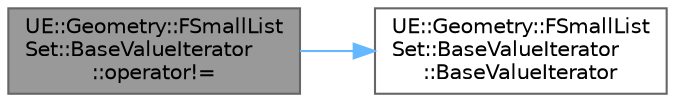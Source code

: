 digraph "UE::Geometry::FSmallListSet::BaseValueIterator::operator!="
{
 // INTERACTIVE_SVG=YES
 // LATEX_PDF_SIZE
  bgcolor="transparent";
  edge [fontname=Helvetica,fontsize=10,labelfontname=Helvetica,labelfontsize=10];
  node [fontname=Helvetica,fontsize=10,shape=box,height=0.2,width=0.4];
  rankdir="LR";
  Node1 [id="Node000001",label="UE::Geometry::FSmallList\lSet::BaseValueIterator\l::operator!=",height=0.2,width=0.4,color="gray40", fillcolor="grey60", style="filled", fontcolor="black",tooltip=" "];
  Node1 -> Node2 [id="edge1_Node000001_Node000002",color="steelblue1",style="solid",tooltip=" "];
  Node2 [id="Node000002",label="UE::Geometry::FSmallList\lSet::BaseValueIterator\l::BaseValueIterator",height=0.2,width=0.4,color="grey40", fillcolor="white", style="filled",URL="$d6/d09/classUE_1_1Geometry_1_1FSmallListSet_1_1BaseValueIterator.html#aea7136065a2be9e3e4126fd7f8148d8a",tooltip=" "];
}
